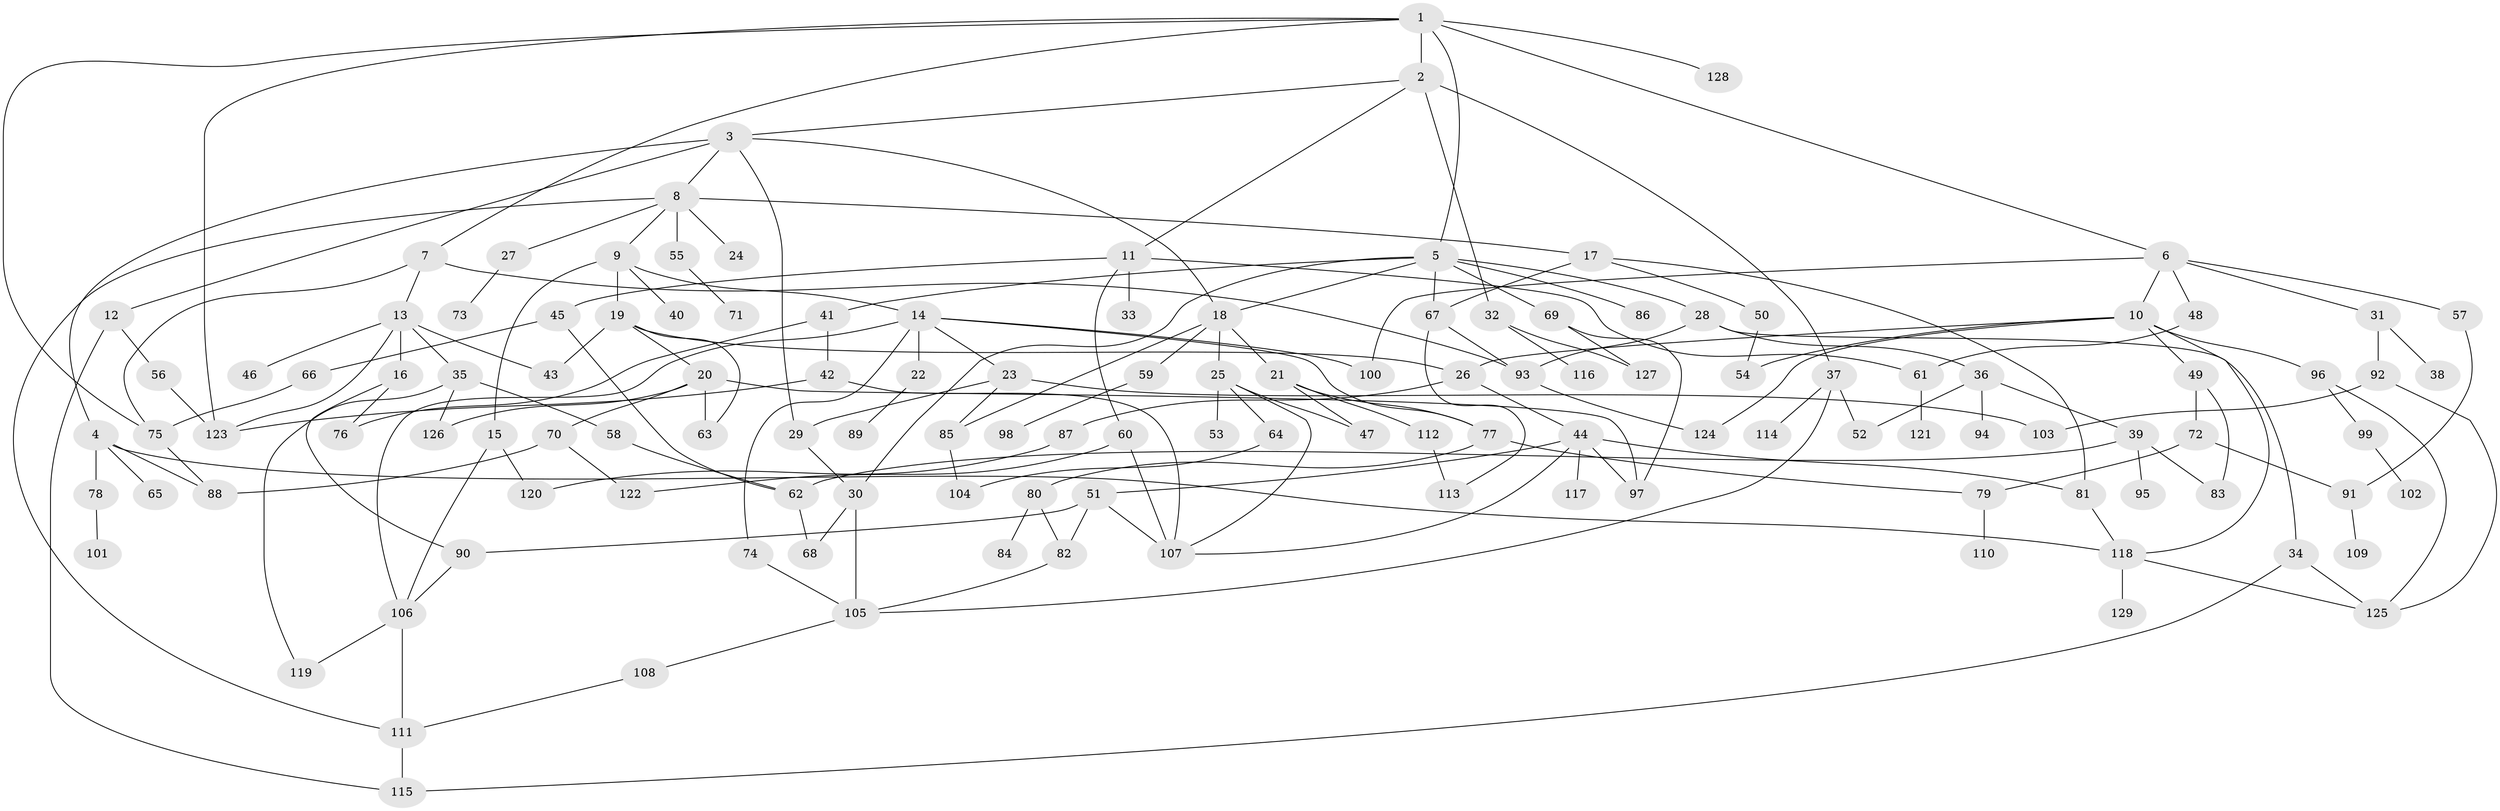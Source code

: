 // coarse degree distribution, {10: 0.011764705882352941, 7: 0.09411764705882353, 6: 0.047058823529411764, 4: 0.16470588235294117, 9: 0.011764705882352941, 5: 0.08235294117647059, 3: 0.16470588235294117, 1: 0.23529411764705882, 2: 0.18823529411764706}
// Generated by graph-tools (version 1.1) at 2025/41/03/06/25 10:41:30]
// undirected, 129 vertices, 190 edges
graph export_dot {
graph [start="1"]
  node [color=gray90,style=filled];
  1;
  2;
  3;
  4;
  5;
  6;
  7;
  8;
  9;
  10;
  11;
  12;
  13;
  14;
  15;
  16;
  17;
  18;
  19;
  20;
  21;
  22;
  23;
  24;
  25;
  26;
  27;
  28;
  29;
  30;
  31;
  32;
  33;
  34;
  35;
  36;
  37;
  38;
  39;
  40;
  41;
  42;
  43;
  44;
  45;
  46;
  47;
  48;
  49;
  50;
  51;
  52;
  53;
  54;
  55;
  56;
  57;
  58;
  59;
  60;
  61;
  62;
  63;
  64;
  65;
  66;
  67;
  68;
  69;
  70;
  71;
  72;
  73;
  74;
  75;
  76;
  77;
  78;
  79;
  80;
  81;
  82;
  83;
  84;
  85;
  86;
  87;
  88;
  89;
  90;
  91;
  92;
  93;
  94;
  95;
  96;
  97;
  98;
  99;
  100;
  101;
  102;
  103;
  104;
  105;
  106;
  107;
  108;
  109;
  110;
  111;
  112;
  113;
  114;
  115;
  116;
  117;
  118;
  119;
  120;
  121;
  122;
  123;
  124;
  125;
  126;
  127;
  128;
  129;
  1 -- 2;
  1 -- 5;
  1 -- 6;
  1 -- 7;
  1 -- 75;
  1 -- 128;
  1 -- 123;
  2 -- 3;
  2 -- 11;
  2 -- 32;
  2 -- 37;
  3 -- 4;
  3 -- 8;
  3 -- 12;
  3 -- 29;
  3 -- 18;
  4 -- 65;
  4 -- 78;
  4 -- 118;
  4 -- 88;
  5 -- 18;
  5 -- 28;
  5 -- 30;
  5 -- 41;
  5 -- 67;
  5 -- 69;
  5 -- 86;
  6 -- 10;
  6 -- 31;
  6 -- 48;
  6 -- 57;
  6 -- 100;
  7 -- 13;
  7 -- 93;
  7 -- 75;
  8 -- 9;
  8 -- 17;
  8 -- 24;
  8 -- 27;
  8 -- 55;
  8 -- 111;
  9 -- 14;
  9 -- 15;
  9 -- 19;
  9 -- 40;
  10 -- 26;
  10 -- 49;
  10 -- 54;
  10 -- 96;
  10 -- 118;
  10 -- 124;
  11 -- 33;
  11 -- 45;
  11 -- 60;
  11 -- 61;
  12 -- 56;
  12 -- 115;
  13 -- 16;
  13 -- 35;
  13 -- 43;
  13 -- 46;
  13 -- 123;
  14 -- 22;
  14 -- 23;
  14 -- 74;
  14 -- 100;
  14 -- 77;
  14 -- 106;
  15 -- 120;
  15 -- 106;
  16 -- 90;
  16 -- 76;
  17 -- 50;
  17 -- 81;
  17 -- 67;
  18 -- 21;
  18 -- 25;
  18 -- 59;
  18 -- 85;
  19 -- 20;
  19 -- 63;
  19 -- 26;
  19 -- 43;
  20 -- 70;
  20 -- 97;
  20 -- 63;
  20 -- 126;
  21 -- 47;
  21 -- 77;
  21 -- 112;
  22 -- 89;
  23 -- 85;
  23 -- 103;
  23 -- 29;
  25 -- 53;
  25 -- 64;
  25 -- 107;
  25 -- 47;
  26 -- 44;
  26 -- 87;
  27 -- 73;
  28 -- 34;
  28 -- 36;
  28 -- 93;
  29 -- 30;
  30 -- 105;
  30 -- 68;
  31 -- 38;
  31 -- 92;
  32 -- 116;
  32 -- 127;
  34 -- 115;
  34 -- 125;
  35 -- 58;
  35 -- 126;
  35 -- 119;
  36 -- 39;
  36 -- 94;
  36 -- 52;
  37 -- 52;
  37 -- 114;
  37 -- 105;
  39 -- 83;
  39 -- 95;
  39 -- 62;
  41 -- 42;
  41 -- 76;
  42 -- 123;
  42 -- 107;
  44 -- 51;
  44 -- 81;
  44 -- 117;
  44 -- 97;
  44 -- 107;
  45 -- 66;
  45 -- 62;
  48 -- 61;
  49 -- 72;
  49 -- 83;
  50 -- 54;
  51 -- 90;
  51 -- 107;
  51 -- 82;
  55 -- 71;
  56 -- 123;
  57 -- 91;
  58 -- 62;
  59 -- 98;
  60 -- 107;
  60 -- 122;
  61 -- 121;
  62 -- 68;
  64 -- 104;
  66 -- 75;
  67 -- 113;
  67 -- 93;
  69 -- 97;
  69 -- 127;
  70 -- 88;
  70 -- 122;
  72 -- 79;
  72 -- 91;
  74 -- 105;
  75 -- 88;
  77 -- 79;
  77 -- 80;
  78 -- 101;
  79 -- 110;
  80 -- 82;
  80 -- 84;
  81 -- 118;
  82 -- 105;
  85 -- 104;
  87 -- 120;
  90 -- 106;
  91 -- 109;
  92 -- 103;
  92 -- 125;
  93 -- 124;
  96 -- 99;
  96 -- 125;
  99 -- 102;
  105 -- 108;
  106 -- 119;
  106 -- 111;
  108 -- 111;
  111 -- 115;
  112 -- 113;
  118 -- 129;
  118 -- 125;
}
